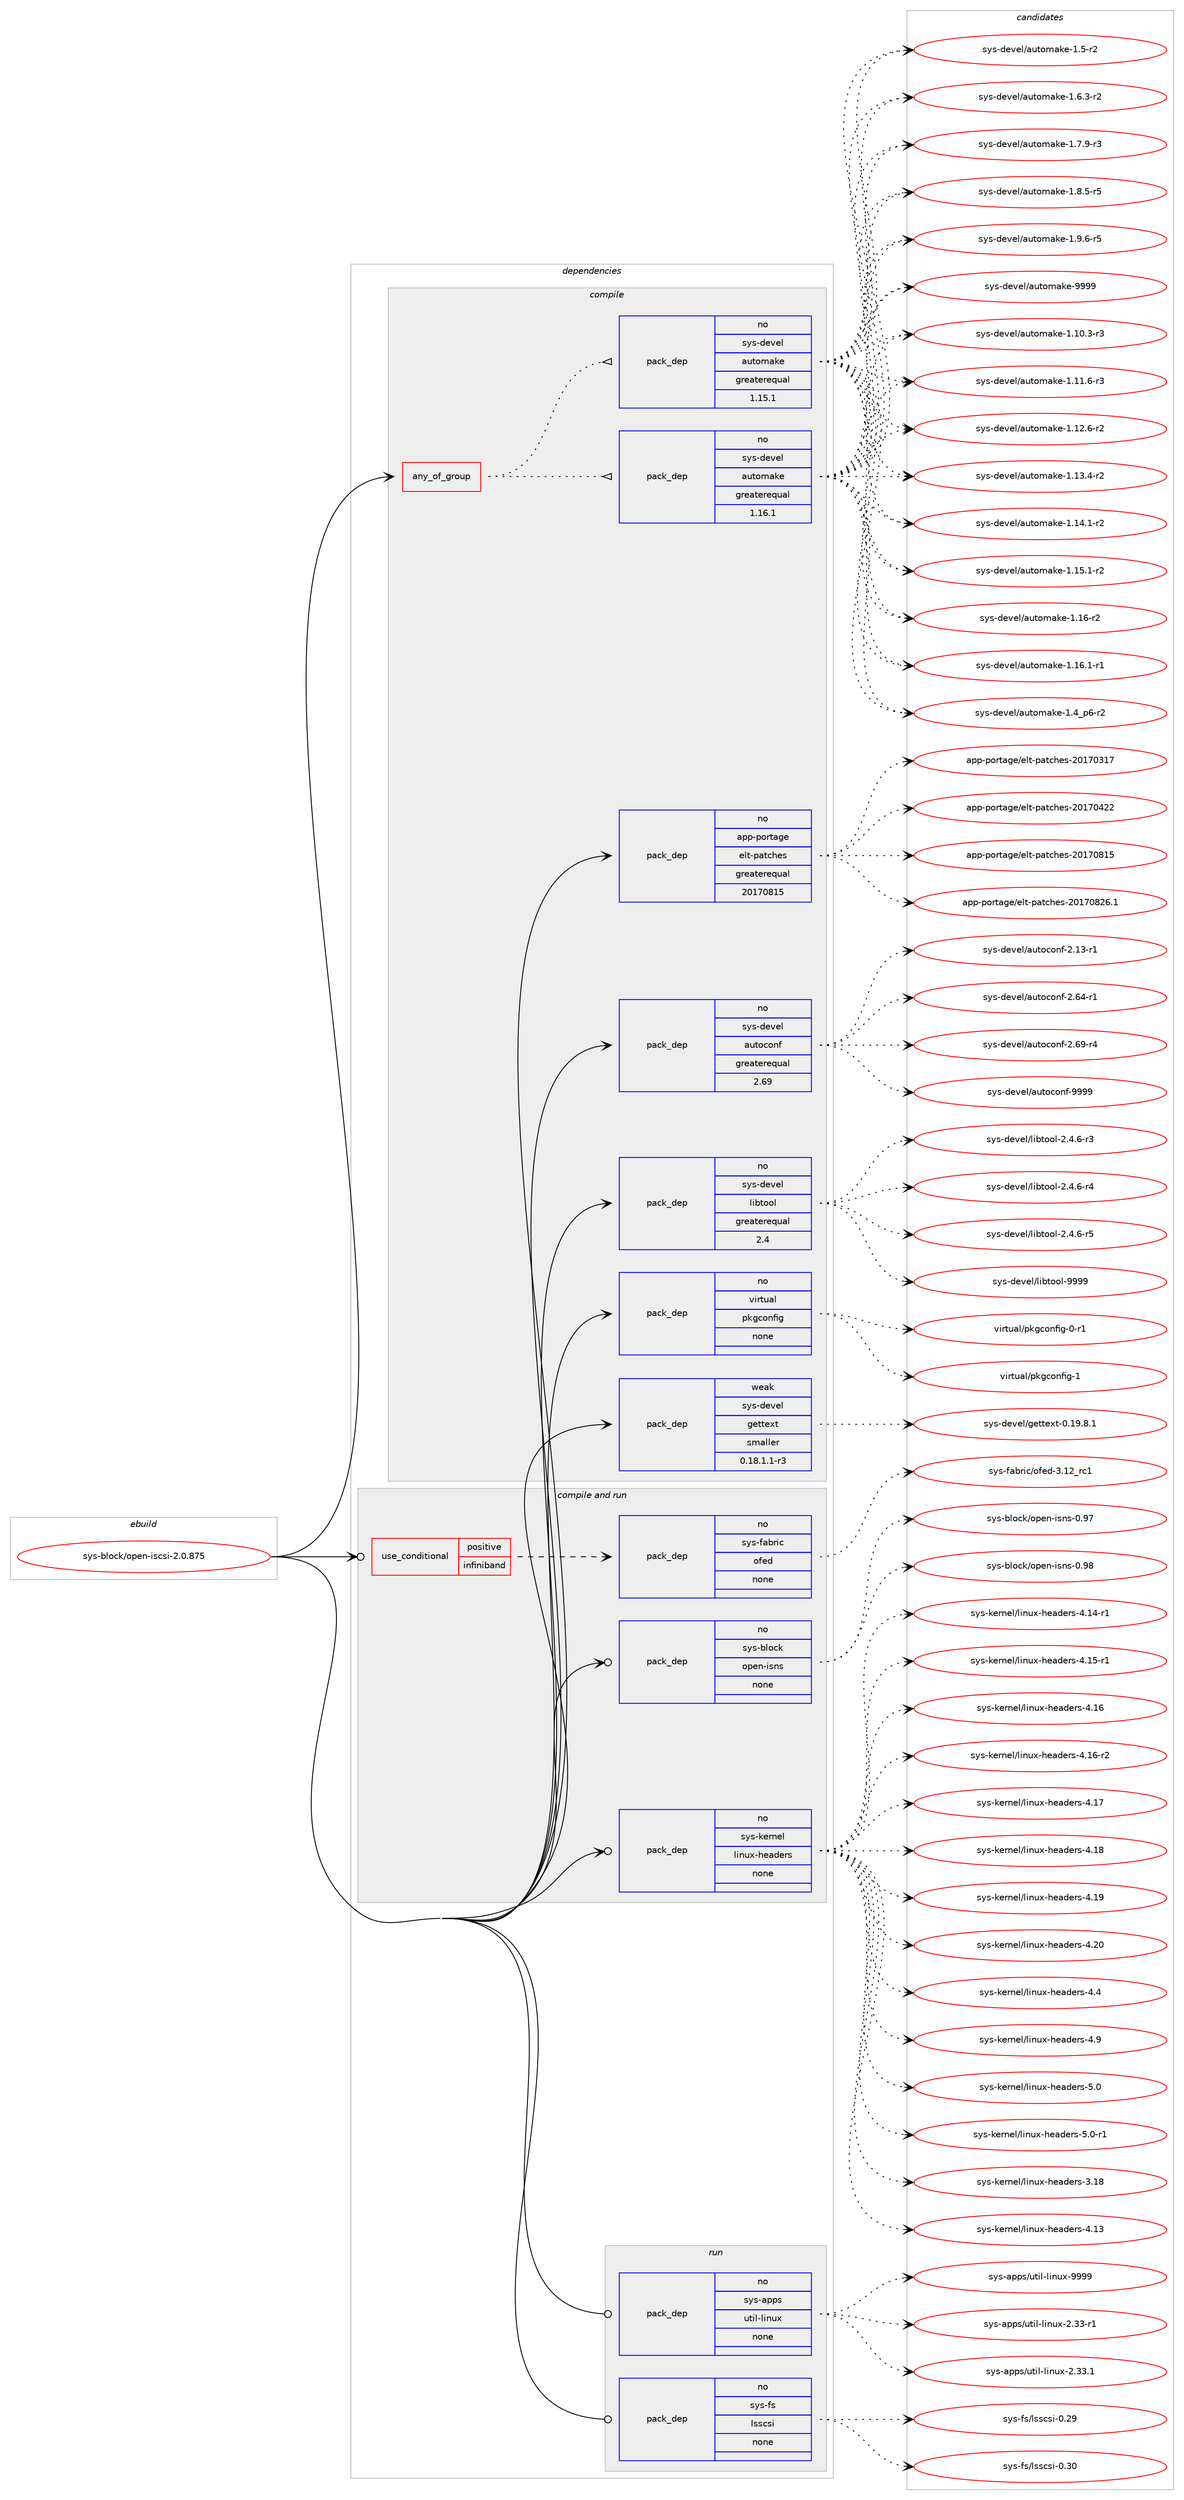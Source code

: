 digraph prolog {

# *************
# Graph options
# *************

newrank=true;
concentrate=true;
compound=true;
graph [rankdir=LR,fontname=Helvetica,fontsize=10,ranksep=1.5];#, ranksep=2.5, nodesep=0.2];
edge  [arrowhead=vee];
node  [fontname=Helvetica,fontsize=10];

# **********
# The ebuild
# **********

subgraph cluster_leftcol {
color=gray;
rank=same;
label=<<i>ebuild</i>>;
id [label="sys-block/open-iscsi-2.0.875", color=red, width=4, href="../sys-block/open-iscsi-2.0.875.svg"];
}

# ****************
# The dependencies
# ****************

subgraph cluster_midcol {
color=gray;
label=<<i>dependencies</i>>;
subgraph cluster_compile {
fillcolor="#eeeeee";
style=filled;
label=<<i>compile</i>>;
subgraph any27268 {
dependency1718661 [label=<<TABLE BORDER="0" CELLBORDER="1" CELLSPACING="0" CELLPADDING="4"><TR><TD CELLPADDING="10">any_of_group</TD></TR></TABLE>>, shape=none, color=red];subgraph pack1232465 {
dependency1718662 [label=<<TABLE BORDER="0" CELLBORDER="1" CELLSPACING="0" CELLPADDING="4" WIDTH="220"><TR><TD ROWSPAN="6" CELLPADDING="30">pack_dep</TD></TR><TR><TD WIDTH="110">no</TD></TR><TR><TD>sys-devel</TD></TR><TR><TD>automake</TD></TR><TR><TD>greaterequal</TD></TR><TR><TD>1.16.1</TD></TR></TABLE>>, shape=none, color=blue];
}
dependency1718661:e -> dependency1718662:w [weight=20,style="dotted",arrowhead="oinv"];
subgraph pack1232466 {
dependency1718663 [label=<<TABLE BORDER="0" CELLBORDER="1" CELLSPACING="0" CELLPADDING="4" WIDTH="220"><TR><TD ROWSPAN="6" CELLPADDING="30">pack_dep</TD></TR><TR><TD WIDTH="110">no</TD></TR><TR><TD>sys-devel</TD></TR><TR><TD>automake</TD></TR><TR><TD>greaterequal</TD></TR><TR><TD>1.15.1</TD></TR></TABLE>>, shape=none, color=blue];
}
dependency1718661:e -> dependency1718663:w [weight=20,style="dotted",arrowhead="oinv"];
}
id:e -> dependency1718661:w [weight=20,style="solid",arrowhead="vee"];
subgraph pack1232467 {
dependency1718664 [label=<<TABLE BORDER="0" CELLBORDER="1" CELLSPACING="0" CELLPADDING="4" WIDTH="220"><TR><TD ROWSPAN="6" CELLPADDING="30">pack_dep</TD></TR><TR><TD WIDTH="110">no</TD></TR><TR><TD>app-portage</TD></TR><TR><TD>elt-patches</TD></TR><TR><TD>greaterequal</TD></TR><TR><TD>20170815</TD></TR></TABLE>>, shape=none, color=blue];
}
id:e -> dependency1718664:w [weight=20,style="solid",arrowhead="vee"];
subgraph pack1232468 {
dependency1718665 [label=<<TABLE BORDER="0" CELLBORDER="1" CELLSPACING="0" CELLPADDING="4" WIDTH="220"><TR><TD ROWSPAN="6" CELLPADDING="30">pack_dep</TD></TR><TR><TD WIDTH="110">no</TD></TR><TR><TD>sys-devel</TD></TR><TR><TD>autoconf</TD></TR><TR><TD>greaterequal</TD></TR><TR><TD>2.69</TD></TR></TABLE>>, shape=none, color=blue];
}
id:e -> dependency1718665:w [weight=20,style="solid",arrowhead="vee"];
subgraph pack1232469 {
dependency1718666 [label=<<TABLE BORDER="0" CELLBORDER="1" CELLSPACING="0" CELLPADDING="4" WIDTH="220"><TR><TD ROWSPAN="6" CELLPADDING="30">pack_dep</TD></TR><TR><TD WIDTH="110">no</TD></TR><TR><TD>sys-devel</TD></TR><TR><TD>libtool</TD></TR><TR><TD>greaterequal</TD></TR><TR><TD>2.4</TD></TR></TABLE>>, shape=none, color=blue];
}
id:e -> dependency1718666:w [weight=20,style="solid",arrowhead="vee"];
subgraph pack1232470 {
dependency1718667 [label=<<TABLE BORDER="0" CELLBORDER="1" CELLSPACING="0" CELLPADDING="4" WIDTH="220"><TR><TD ROWSPAN="6" CELLPADDING="30">pack_dep</TD></TR><TR><TD WIDTH="110">no</TD></TR><TR><TD>virtual</TD></TR><TR><TD>pkgconfig</TD></TR><TR><TD>none</TD></TR><TR><TD></TD></TR></TABLE>>, shape=none, color=blue];
}
id:e -> dependency1718667:w [weight=20,style="solid",arrowhead="vee"];
subgraph pack1232471 {
dependency1718668 [label=<<TABLE BORDER="0" CELLBORDER="1" CELLSPACING="0" CELLPADDING="4" WIDTH="220"><TR><TD ROWSPAN="6" CELLPADDING="30">pack_dep</TD></TR><TR><TD WIDTH="110">weak</TD></TR><TR><TD>sys-devel</TD></TR><TR><TD>gettext</TD></TR><TR><TD>smaller</TD></TR><TR><TD>0.18.1.1-r3</TD></TR></TABLE>>, shape=none, color=blue];
}
id:e -> dependency1718668:w [weight=20,style="solid",arrowhead="vee"];
}
subgraph cluster_compileandrun {
fillcolor="#eeeeee";
style=filled;
label=<<i>compile and run</i>>;
subgraph cond458048 {
dependency1718669 [label=<<TABLE BORDER="0" CELLBORDER="1" CELLSPACING="0" CELLPADDING="4"><TR><TD ROWSPAN="3" CELLPADDING="10">use_conditional</TD></TR><TR><TD>positive</TD></TR><TR><TD>infiniband</TD></TR></TABLE>>, shape=none, color=red];
subgraph pack1232472 {
dependency1718670 [label=<<TABLE BORDER="0" CELLBORDER="1" CELLSPACING="0" CELLPADDING="4" WIDTH="220"><TR><TD ROWSPAN="6" CELLPADDING="30">pack_dep</TD></TR><TR><TD WIDTH="110">no</TD></TR><TR><TD>sys-fabric</TD></TR><TR><TD>ofed</TD></TR><TR><TD>none</TD></TR><TR><TD></TD></TR></TABLE>>, shape=none, color=blue];
}
dependency1718669:e -> dependency1718670:w [weight=20,style="dashed",arrowhead="vee"];
}
id:e -> dependency1718669:w [weight=20,style="solid",arrowhead="odotvee"];
subgraph pack1232473 {
dependency1718671 [label=<<TABLE BORDER="0" CELLBORDER="1" CELLSPACING="0" CELLPADDING="4" WIDTH="220"><TR><TD ROWSPAN="6" CELLPADDING="30">pack_dep</TD></TR><TR><TD WIDTH="110">no</TD></TR><TR><TD>sys-block</TD></TR><TR><TD>open-isns</TD></TR><TR><TD>none</TD></TR><TR><TD></TD></TR></TABLE>>, shape=none, color=blue];
}
id:e -> dependency1718671:w [weight=20,style="solid",arrowhead="odotvee"];
subgraph pack1232474 {
dependency1718672 [label=<<TABLE BORDER="0" CELLBORDER="1" CELLSPACING="0" CELLPADDING="4" WIDTH="220"><TR><TD ROWSPAN="6" CELLPADDING="30">pack_dep</TD></TR><TR><TD WIDTH="110">no</TD></TR><TR><TD>sys-kernel</TD></TR><TR><TD>linux-headers</TD></TR><TR><TD>none</TD></TR><TR><TD></TD></TR></TABLE>>, shape=none, color=blue];
}
id:e -> dependency1718672:w [weight=20,style="solid",arrowhead="odotvee"];
}
subgraph cluster_run {
fillcolor="#eeeeee";
style=filled;
label=<<i>run</i>>;
subgraph pack1232475 {
dependency1718673 [label=<<TABLE BORDER="0" CELLBORDER="1" CELLSPACING="0" CELLPADDING="4" WIDTH="220"><TR><TD ROWSPAN="6" CELLPADDING="30">pack_dep</TD></TR><TR><TD WIDTH="110">no</TD></TR><TR><TD>sys-apps</TD></TR><TR><TD>util-linux</TD></TR><TR><TD>none</TD></TR><TR><TD></TD></TR></TABLE>>, shape=none, color=blue];
}
id:e -> dependency1718673:w [weight=20,style="solid",arrowhead="odot"];
subgraph pack1232476 {
dependency1718674 [label=<<TABLE BORDER="0" CELLBORDER="1" CELLSPACING="0" CELLPADDING="4" WIDTH="220"><TR><TD ROWSPAN="6" CELLPADDING="30">pack_dep</TD></TR><TR><TD WIDTH="110">no</TD></TR><TR><TD>sys-fs</TD></TR><TR><TD>lsscsi</TD></TR><TR><TD>none</TD></TR><TR><TD></TD></TR></TABLE>>, shape=none, color=blue];
}
id:e -> dependency1718674:w [weight=20,style="solid",arrowhead="odot"];
}
}

# **************
# The candidates
# **************

subgraph cluster_choices {
rank=same;
color=gray;
label=<<i>candidates</i>>;

subgraph choice1232465 {
color=black;
nodesep=1;
choice11512111545100101118101108479711711611110997107101454946494846514511451 [label="sys-devel/automake-1.10.3-r3", color=red, width=4,href="../sys-devel/automake-1.10.3-r3.svg"];
choice11512111545100101118101108479711711611110997107101454946494946544511451 [label="sys-devel/automake-1.11.6-r3", color=red, width=4,href="../sys-devel/automake-1.11.6-r3.svg"];
choice11512111545100101118101108479711711611110997107101454946495046544511450 [label="sys-devel/automake-1.12.6-r2", color=red, width=4,href="../sys-devel/automake-1.12.6-r2.svg"];
choice11512111545100101118101108479711711611110997107101454946495146524511450 [label="sys-devel/automake-1.13.4-r2", color=red, width=4,href="../sys-devel/automake-1.13.4-r2.svg"];
choice11512111545100101118101108479711711611110997107101454946495246494511450 [label="sys-devel/automake-1.14.1-r2", color=red, width=4,href="../sys-devel/automake-1.14.1-r2.svg"];
choice11512111545100101118101108479711711611110997107101454946495346494511450 [label="sys-devel/automake-1.15.1-r2", color=red, width=4,href="../sys-devel/automake-1.15.1-r2.svg"];
choice1151211154510010111810110847971171161111099710710145494649544511450 [label="sys-devel/automake-1.16-r2", color=red, width=4,href="../sys-devel/automake-1.16-r2.svg"];
choice11512111545100101118101108479711711611110997107101454946495446494511449 [label="sys-devel/automake-1.16.1-r1", color=red, width=4,href="../sys-devel/automake-1.16.1-r1.svg"];
choice115121115451001011181011084797117116111109971071014549465295112544511450 [label="sys-devel/automake-1.4_p6-r2", color=red, width=4,href="../sys-devel/automake-1.4_p6-r2.svg"];
choice11512111545100101118101108479711711611110997107101454946534511450 [label="sys-devel/automake-1.5-r2", color=red, width=4,href="../sys-devel/automake-1.5-r2.svg"];
choice115121115451001011181011084797117116111109971071014549465446514511450 [label="sys-devel/automake-1.6.3-r2", color=red, width=4,href="../sys-devel/automake-1.6.3-r2.svg"];
choice115121115451001011181011084797117116111109971071014549465546574511451 [label="sys-devel/automake-1.7.9-r3", color=red, width=4,href="../sys-devel/automake-1.7.9-r3.svg"];
choice115121115451001011181011084797117116111109971071014549465646534511453 [label="sys-devel/automake-1.8.5-r5", color=red, width=4,href="../sys-devel/automake-1.8.5-r5.svg"];
choice115121115451001011181011084797117116111109971071014549465746544511453 [label="sys-devel/automake-1.9.6-r5", color=red, width=4,href="../sys-devel/automake-1.9.6-r5.svg"];
choice115121115451001011181011084797117116111109971071014557575757 [label="sys-devel/automake-9999", color=red, width=4,href="../sys-devel/automake-9999.svg"];
dependency1718662:e -> choice11512111545100101118101108479711711611110997107101454946494846514511451:w [style=dotted,weight="100"];
dependency1718662:e -> choice11512111545100101118101108479711711611110997107101454946494946544511451:w [style=dotted,weight="100"];
dependency1718662:e -> choice11512111545100101118101108479711711611110997107101454946495046544511450:w [style=dotted,weight="100"];
dependency1718662:e -> choice11512111545100101118101108479711711611110997107101454946495146524511450:w [style=dotted,weight="100"];
dependency1718662:e -> choice11512111545100101118101108479711711611110997107101454946495246494511450:w [style=dotted,weight="100"];
dependency1718662:e -> choice11512111545100101118101108479711711611110997107101454946495346494511450:w [style=dotted,weight="100"];
dependency1718662:e -> choice1151211154510010111810110847971171161111099710710145494649544511450:w [style=dotted,weight="100"];
dependency1718662:e -> choice11512111545100101118101108479711711611110997107101454946495446494511449:w [style=dotted,weight="100"];
dependency1718662:e -> choice115121115451001011181011084797117116111109971071014549465295112544511450:w [style=dotted,weight="100"];
dependency1718662:e -> choice11512111545100101118101108479711711611110997107101454946534511450:w [style=dotted,weight="100"];
dependency1718662:e -> choice115121115451001011181011084797117116111109971071014549465446514511450:w [style=dotted,weight="100"];
dependency1718662:e -> choice115121115451001011181011084797117116111109971071014549465546574511451:w [style=dotted,weight="100"];
dependency1718662:e -> choice115121115451001011181011084797117116111109971071014549465646534511453:w [style=dotted,weight="100"];
dependency1718662:e -> choice115121115451001011181011084797117116111109971071014549465746544511453:w [style=dotted,weight="100"];
dependency1718662:e -> choice115121115451001011181011084797117116111109971071014557575757:w [style=dotted,weight="100"];
}
subgraph choice1232466 {
color=black;
nodesep=1;
choice11512111545100101118101108479711711611110997107101454946494846514511451 [label="sys-devel/automake-1.10.3-r3", color=red, width=4,href="../sys-devel/automake-1.10.3-r3.svg"];
choice11512111545100101118101108479711711611110997107101454946494946544511451 [label="sys-devel/automake-1.11.6-r3", color=red, width=4,href="../sys-devel/automake-1.11.6-r3.svg"];
choice11512111545100101118101108479711711611110997107101454946495046544511450 [label="sys-devel/automake-1.12.6-r2", color=red, width=4,href="../sys-devel/automake-1.12.6-r2.svg"];
choice11512111545100101118101108479711711611110997107101454946495146524511450 [label="sys-devel/automake-1.13.4-r2", color=red, width=4,href="../sys-devel/automake-1.13.4-r2.svg"];
choice11512111545100101118101108479711711611110997107101454946495246494511450 [label="sys-devel/automake-1.14.1-r2", color=red, width=4,href="../sys-devel/automake-1.14.1-r2.svg"];
choice11512111545100101118101108479711711611110997107101454946495346494511450 [label="sys-devel/automake-1.15.1-r2", color=red, width=4,href="../sys-devel/automake-1.15.1-r2.svg"];
choice1151211154510010111810110847971171161111099710710145494649544511450 [label="sys-devel/automake-1.16-r2", color=red, width=4,href="../sys-devel/automake-1.16-r2.svg"];
choice11512111545100101118101108479711711611110997107101454946495446494511449 [label="sys-devel/automake-1.16.1-r1", color=red, width=4,href="../sys-devel/automake-1.16.1-r1.svg"];
choice115121115451001011181011084797117116111109971071014549465295112544511450 [label="sys-devel/automake-1.4_p6-r2", color=red, width=4,href="../sys-devel/automake-1.4_p6-r2.svg"];
choice11512111545100101118101108479711711611110997107101454946534511450 [label="sys-devel/automake-1.5-r2", color=red, width=4,href="../sys-devel/automake-1.5-r2.svg"];
choice115121115451001011181011084797117116111109971071014549465446514511450 [label="sys-devel/automake-1.6.3-r2", color=red, width=4,href="../sys-devel/automake-1.6.3-r2.svg"];
choice115121115451001011181011084797117116111109971071014549465546574511451 [label="sys-devel/automake-1.7.9-r3", color=red, width=4,href="../sys-devel/automake-1.7.9-r3.svg"];
choice115121115451001011181011084797117116111109971071014549465646534511453 [label="sys-devel/automake-1.8.5-r5", color=red, width=4,href="../sys-devel/automake-1.8.5-r5.svg"];
choice115121115451001011181011084797117116111109971071014549465746544511453 [label="sys-devel/automake-1.9.6-r5", color=red, width=4,href="../sys-devel/automake-1.9.6-r5.svg"];
choice115121115451001011181011084797117116111109971071014557575757 [label="sys-devel/automake-9999", color=red, width=4,href="../sys-devel/automake-9999.svg"];
dependency1718663:e -> choice11512111545100101118101108479711711611110997107101454946494846514511451:w [style=dotted,weight="100"];
dependency1718663:e -> choice11512111545100101118101108479711711611110997107101454946494946544511451:w [style=dotted,weight="100"];
dependency1718663:e -> choice11512111545100101118101108479711711611110997107101454946495046544511450:w [style=dotted,weight="100"];
dependency1718663:e -> choice11512111545100101118101108479711711611110997107101454946495146524511450:w [style=dotted,weight="100"];
dependency1718663:e -> choice11512111545100101118101108479711711611110997107101454946495246494511450:w [style=dotted,weight="100"];
dependency1718663:e -> choice11512111545100101118101108479711711611110997107101454946495346494511450:w [style=dotted,weight="100"];
dependency1718663:e -> choice1151211154510010111810110847971171161111099710710145494649544511450:w [style=dotted,weight="100"];
dependency1718663:e -> choice11512111545100101118101108479711711611110997107101454946495446494511449:w [style=dotted,weight="100"];
dependency1718663:e -> choice115121115451001011181011084797117116111109971071014549465295112544511450:w [style=dotted,weight="100"];
dependency1718663:e -> choice11512111545100101118101108479711711611110997107101454946534511450:w [style=dotted,weight="100"];
dependency1718663:e -> choice115121115451001011181011084797117116111109971071014549465446514511450:w [style=dotted,weight="100"];
dependency1718663:e -> choice115121115451001011181011084797117116111109971071014549465546574511451:w [style=dotted,weight="100"];
dependency1718663:e -> choice115121115451001011181011084797117116111109971071014549465646534511453:w [style=dotted,weight="100"];
dependency1718663:e -> choice115121115451001011181011084797117116111109971071014549465746544511453:w [style=dotted,weight="100"];
dependency1718663:e -> choice115121115451001011181011084797117116111109971071014557575757:w [style=dotted,weight="100"];
}
subgraph choice1232467 {
color=black;
nodesep=1;
choice97112112451121111141169710310147101108116451129711699104101115455048495548514955 [label="app-portage/elt-patches-20170317", color=red, width=4,href="../app-portage/elt-patches-20170317.svg"];
choice97112112451121111141169710310147101108116451129711699104101115455048495548525050 [label="app-portage/elt-patches-20170422", color=red, width=4,href="../app-portage/elt-patches-20170422.svg"];
choice97112112451121111141169710310147101108116451129711699104101115455048495548564953 [label="app-portage/elt-patches-20170815", color=red, width=4,href="../app-portage/elt-patches-20170815.svg"];
choice971121124511211111411697103101471011081164511297116991041011154550484955485650544649 [label="app-portage/elt-patches-20170826.1", color=red, width=4,href="../app-portage/elt-patches-20170826.1.svg"];
dependency1718664:e -> choice97112112451121111141169710310147101108116451129711699104101115455048495548514955:w [style=dotted,weight="100"];
dependency1718664:e -> choice97112112451121111141169710310147101108116451129711699104101115455048495548525050:w [style=dotted,weight="100"];
dependency1718664:e -> choice97112112451121111141169710310147101108116451129711699104101115455048495548564953:w [style=dotted,weight="100"];
dependency1718664:e -> choice971121124511211111411697103101471011081164511297116991041011154550484955485650544649:w [style=dotted,weight="100"];
}
subgraph choice1232468 {
color=black;
nodesep=1;
choice1151211154510010111810110847971171161119911111010245504649514511449 [label="sys-devel/autoconf-2.13-r1", color=red, width=4,href="../sys-devel/autoconf-2.13-r1.svg"];
choice1151211154510010111810110847971171161119911111010245504654524511449 [label="sys-devel/autoconf-2.64-r1", color=red, width=4,href="../sys-devel/autoconf-2.64-r1.svg"];
choice1151211154510010111810110847971171161119911111010245504654574511452 [label="sys-devel/autoconf-2.69-r4", color=red, width=4,href="../sys-devel/autoconf-2.69-r4.svg"];
choice115121115451001011181011084797117116111991111101024557575757 [label="sys-devel/autoconf-9999", color=red, width=4,href="../sys-devel/autoconf-9999.svg"];
dependency1718665:e -> choice1151211154510010111810110847971171161119911111010245504649514511449:w [style=dotted,weight="100"];
dependency1718665:e -> choice1151211154510010111810110847971171161119911111010245504654524511449:w [style=dotted,weight="100"];
dependency1718665:e -> choice1151211154510010111810110847971171161119911111010245504654574511452:w [style=dotted,weight="100"];
dependency1718665:e -> choice115121115451001011181011084797117116111991111101024557575757:w [style=dotted,weight="100"];
}
subgraph choice1232469 {
color=black;
nodesep=1;
choice1151211154510010111810110847108105981161111111084550465246544511451 [label="sys-devel/libtool-2.4.6-r3", color=red, width=4,href="../sys-devel/libtool-2.4.6-r3.svg"];
choice1151211154510010111810110847108105981161111111084550465246544511452 [label="sys-devel/libtool-2.4.6-r4", color=red, width=4,href="../sys-devel/libtool-2.4.6-r4.svg"];
choice1151211154510010111810110847108105981161111111084550465246544511453 [label="sys-devel/libtool-2.4.6-r5", color=red, width=4,href="../sys-devel/libtool-2.4.6-r5.svg"];
choice1151211154510010111810110847108105981161111111084557575757 [label="sys-devel/libtool-9999", color=red, width=4,href="../sys-devel/libtool-9999.svg"];
dependency1718666:e -> choice1151211154510010111810110847108105981161111111084550465246544511451:w [style=dotted,weight="100"];
dependency1718666:e -> choice1151211154510010111810110847108105981161111111084550465246544511452:w [style=dotted,weight="100"];
dependency1718666:e -> choice1151211154510010111810110847108105981161111111084550465246544511453:w [style=dotted,weight="100"];
dependency1718666:e -> choice1151211154510010111810110847108105981161111111084557575757:w [style=dotted,weight="100"];
}
subgraph choice1232470 {
color=black;
nodesep=1;
choice11810511411611797108471121071039911111010210510345484511449 [label="virtual/pkgconfig-0-r1", color=red, width=4,href="../virtual/pkgconfig-0-r1.svg"];
choice1181051141161179710847112107103991111101021051034549 [label="virtual/pkgconfig-1", color=red, width=4,href="../virtual/pkgconfig-1.svg"];
dependency1718667:e -> choice11810511411611797108471121071039911111010210510345484511449:w [style=dotted,weight="100"];
dependency1718667:e -> choice1181051141161179710847112107103991111101021051034549:w [style=dotted,weight="100"];
}
subgraph choice1232471 {
color=black;
nodesep=1;
choice1151211154510010111810110847103101116116101120116454846495746564649 [label="sys-devel/gettext-0.19.8.1", color=red, width=4,href="../sys-devel/gettext-0.19.8.1.svg"];
dependency1718668:e -> choice1151211154510010111810110847103101116116101120116454846495746564649:w [style=dotted,weight="100"];
}
subgraph choice1232472 {
color=black;
nodesep=1;
choice11512111545102979811410599471111021011004551464950951149949 [label="sys-fabric/ofed-3.12_rc1", color=red, width=4,href="../sys-fabric/ofed-3.12_rc1.svg"];
dependency1718670:e -> choice11512111545102979811410599471111021011004551464950951149949:w [style=dotted,weight="100"];
}
subgraph choice1232473 {
color=black;
nodesep=1;
choice11512111545981081119910747111112101110451051151101154548465755 [label="sys-block/open-isns-0.97", color=red, width=4,href="../sys-block/open-isns-0.97.svg"];
choice11512111545981081119910747111112101110451051151101154548465756 [label="sys-block/open-isns-0.98", color=red, width=4,href="../sys-block/open-isns-0.98.svg"];
dependency1718671:e -> choice11512111545981081119910747111112101110451051151101154548465755:w [style=dotted,weight="100"];
dependency1718671:e -> choice11512111545981081119910747111112101110451051151101154548465756:w [style=dotted,weight="100"];
}
subgraph choice1232474 {
color=black;
nodesep=1;
choice115121115451071011141101011084710810511011712045104101971001011141154551464956 [label="sys-kernel/linux-headers-3.18", color=red, width=4,href="../sys-kernel/linux-headers-3.18.svg"];
choice115121115451071011141101011084710810511011712045104101971001011141154552464951 [label="sys-kernel/linux-headers-4.13", color=red, width=4,href="../sys-kernel/linux-headers-4.13.svg"];
choice1151211154510710111411010110847108105110117120451041019710010111411545524649524511449 [label="sys-kernel/linux-headers-4.14-r1", color=red, width=4,href="../sys-kernel/linux-headers-4.14-r1.svg"];
choice1151211154510710111411010110847108105110117120451041019710010111411545524649534511449 [label="sys-kernel/linux-headers-4.15-r1", color=red, width=4,href="../sys-kernel/linux-headers-4.15-r1.svg"];
choice115121115451071011141101011084710810511011712045104101971001011141154552464954 [label="sys-kernel/linux-headers-4.16", color=red, width=4,href="../sys-kernel/linux-headers-4.16.svg"];
choice1151211154510710111411010110847108105110117120451041019710010111411545524649544511450 [label="sys-kernel/linux-headers-4.16-r2", color=red, width=4,href="../sys-kernel/linux-headers-4.16-r2.svg"];
choice115121115451071011141101011084710810511011712045104101971001011141154552464955 [label="sys-kernel/linux-headers-4.17", color=red, width=4,href="../sys-kernel/linux-headers-4.17.svg"];
choice115121115451071011141101011084710810511011712045104101971001011141154552464956 [label="sys-kernel/linux-headers-4.18", color=red, width=4,href="../sys-kernel/linux-headers-4.18.svg"];
choice115121115451071011141101011084710810511011712045104101971001011141154552464957 [label="sys-kernel/linux-headers-4.19", color=red, width=4,href="../sys-kernel/linux-headers-4.19.svg"];
choice115121115451071011141101011084710810511011712045104101971001011141154552465048 [label="sys-kernel/linux-headers-4.20", color=red, width=4,href="../sys-kernel/linux-headers-4.20.svg"];
choice1151211154510710111411010110847108105110117120451041019710010111411545524652 [label="sys-kernel/linux-headers-4.4", color=red, width=4,href="../sys-kernel/linux-headers-4.4.svg"];
choice1151211154510710111411010110847108105110117120451041019710010111411545524657 [label="sys-kernel/linux-headers-4.9", color=red, width=4,href="../sys-kernel/linux-headers-4.9.svg"];
choice1151211154510710111411010110847108105110117120451041019710010111411545534648 [label="sys-kernel/linux-headers-5.0", color=red, width=4,href="../sys-kernel/linux-headers-5.0.svg"];
choice11512111545107101114110101108471081051101171204510410197100101114115455346484511449 [label="sys-kernel/linux-headers-5.0-r1", color=red, width=4,href="../sys-kernel/linux-headers-5.0-r1.svg"];
dependency1718672:e -> choice115121115451071011141101011084710810511011712045104101971001011141154551464956:w [style=dotted,weight="100"];
dependency1718672:e -> choice115121115451071011141101011084710810511011712045104101971001011141154552464951:w [style=dotted,weight="100"];
dependency1718672:e -> choice1151211154510710111411010110847108105110117120451041019710010111411545524649524511449:w [style=dotted,weight="100"];
dependency1718672:e -> choice1151211154510710111411010110847108105110117120451041019710010111411545524649534511449:w [style=dotted,weight="100"];
dependency1718672:e -> choice115121115451071011141101011084710810511011712045104101971001011141154552464954:w [style=dotted,weight="100"];
dependency1718672:e -> choice1151211154510710111411010110847108105110117120451041019710010111411545524649544511450:w [style=dotted,weight="100"];
dependency1718672:e -> choice115121115451071011141101011084710810511011712045104101971001011141154552464955:w [style=dotted,weight="100"];
dependency1718672:e -> choice115121115451071011141101011084710810511011712045104101971001011141154552464956:w [style=dotted,weight="100"];
dependency1718672:e -> choice115121115451071011141101011084710810511011712045104101971001011141154552464957:w [style=dotted,weight="100"];
dependency1718672:e -> choice115121115451071011141101011084710810511011712045104101971001011141154552465048:w [style=dotted,weight="100"];
dependency1718672:e -> choice1151211154510710111411010110847108105110117120451041019710010111411545524652:w [style=dotted,weight="100"];
dependency1718672:e -> choice1151211154510710111411010110847108105110117120451041019710010111411545524657:w [style=dotted,weight="100"];
dependency1718672:e -> choice1151211154510710111411010110847108105110117120451041019710010111411545534648:w [style=dotted,weight="100"];
dependency1718672:e -> choice11512111545107101114110101108471081051101171204510410197100101114115455346484511449:w [style=dotted,weight="100"];
}
subgraph choice1232475 {
color=black;
nodesep=1;
choice1151211154597112112115471171161051084510810511011712045504651514511449 [label="sys-apps/util-linux-2.33-r1", color=red, width=4,href="../sys-apps/util-linux-2.33-r1.svg"];
choice1151211154597112112115471171161051084510810511011712045504651514649 [label="sys-apps/util-linux-2.33.1", color=red, width=4,href="../sys-apps/util-linux-2.33.1.svg"];
choice115121115459711211211547117116105108451081051101171204557575757 [label="sys-apps/util-linux-9999", color=red, width=4,href="../sys-apps/util-linux-9999.svg"];
dependency1718673:e -> choice1151211154597112112115471171161051084510810511011712045504651514511449:w [style=dotted,weight="100"];
dependency1718673:e -> choice1151211154597112112115471171161051084510810511011712045504651514649:w [style=dotted,weight="100"];
dependency1718673:e -> choice115121115459711211211547117116105108451081051101171204557575757:w [style=dotted,weight="100"];
}
subgraph choice1232476 {
color=black;
nodesep=1;
choice1151211154510211547108115115991151054548465057 [label="sys-fs/lsscsi-0.29", color=red, width=4,href="../sys-fs/lsscsi-0.29.svg"];
choice1151211154510211547108115115991151054548465148 [label="sys-fs/lsscsi-0.30", color=red, width=4,href="../sys-fs/lsscsi-0.30.svg"];
dependency1718674:e -> choice1151211154510211547108115115991151054548465057:w [style=dotted,weight="100"];
dependency1718674:e -> choice1151211154510211547108115115991151054548465148:w [style=dotted,weight="100"];
}
}

}
